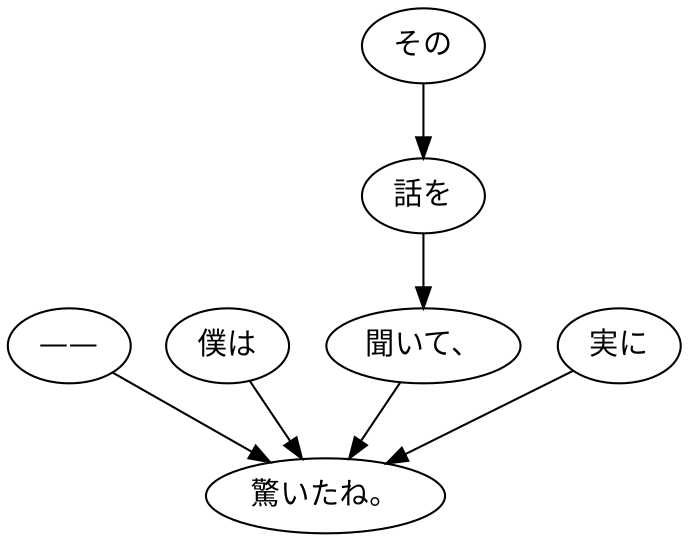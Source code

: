 digraph graph7824 {
	node0 [label="——"];
	node1 [label="僕は"];
	node2 [label="その"];
	node3 [label="話を"];
	node4 [label="聞いて、"];
	node5 [label="実に"];
	node6 [label="驚いたね。"];
	node0 -> node6;
	node1 -> node6;
	node2 -> node3;
	node3 -> node4;
	node4 -> node6;
	node5 -> node6;
}

